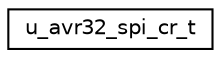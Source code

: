 digraph "Graphical Class Hierarchy"
{
  edge [fontname="Helvetica",fontsize="10",labelfontname="Helvetica",labelfontsize="10"];
  node [fontname="Helvetica",fontsize="10",shape=record];
  rankdir="LR";
  Node0 [label="u_avr32_spi_cr_t",height=0.2,width=0.4,color="black", fillcolor="white", style="filled",URL="$unionu__avr32__spi__cr__t.html"];
}
